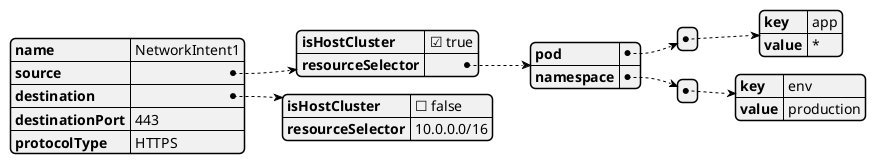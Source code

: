 @startjson
{
    "name": "NetworkIntent1",
    "source": {
        "isHostCluster": true,
        "resourceSelector": {
            "pod": [
                {
                    "key": "app",
                    "value": "*"
                }
            ],
            "namespace": [
                {
                    "key": "env",
                    "value": "production"
                }
            ]
        }
    },
    "destination": {
        "isHostCluster": false,
        "resourceSelector": "10.0.0.0/16"
    },
    "destinationPort": "443",
    "protocolType": "HTTPS"
}
@endjson

